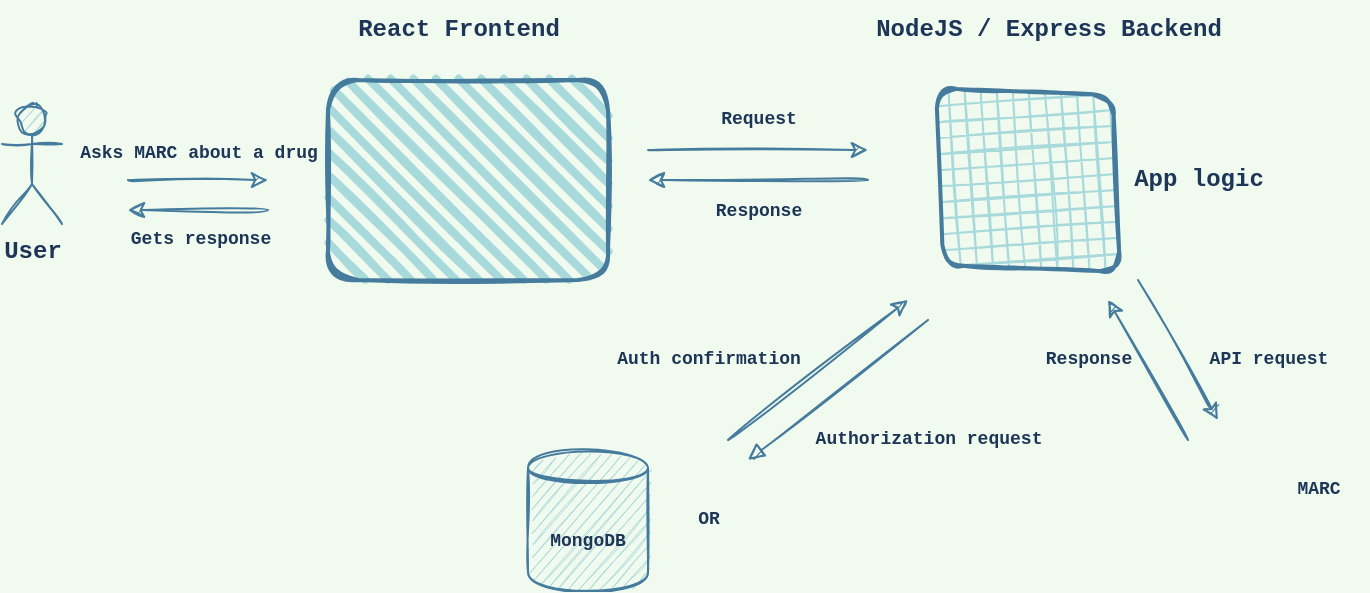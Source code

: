 <mxfile version="20.5.1" type="device"><diagram id="cbQBTeT854lzUu70lVpO" name="Page-1"><mxGraphModel dx="701" dy="426" grid="1" gridSize="10" guides="1" tooltips="1" connect="1" arrows="1" fold="1" page="1" pageScale="1" pageWidth="850" pageHeight="1100" background="#F1FAEE" math="0" shadow="0"><root><mxCell id="0"/><mxCell id="1" parent="0"/><mxCell id="fLAzrEEs_83CRucdA7oB-1" value="User" style="shape=umlActor;verticalLabelPosition=bottom;verticalAlign=top;html=1;outlineConnect=0;rounded=1;sketch=1;fontFamily=Courier New;fontStyle=1;fillColor=#A8DADC;strokeColor=#457B9D;fontColor=#1D3557;" vertex="1" parent="1"><mxGeometry x="47" y="162" width="30" height="60" as="geometry"/></mxCell><mxCell id="fLAzrEEs_83CRucdA7oB-2" value="" style="rounded=1;whiteSpace=wrap;html=1;strokeWidth=2;fillWeight=4;hachureGap=8;hachureAngle=45;fillColor=#A8DADC;sketch=1;fontFamily=Courier New;fontStyle=1;strokeColor=#457B9D;fontColor=#1D3557;" vertex="1" parent="1"><mxGeometry x="210" y="150" width="140" height="100" as="geometry"/></mxCell><mxCell id="fLAzrEEs_83CRucdA7oB-3" value="" style="endArrow=classic;html=1;rounded=1;sketch=1;curved=1;fontFamily=Courier New;fontStyle=1;labelBackgroundColor=#F1FAEE;strokeColor=#457B9D;fontColor=#1D3557;" edge="1" parent="1"><mxGeometry width="50" height="50" relative="1" as="geometry"><mxPoint x="110" y="200" as="sourcePoint"/><mxPoint x="180" y="200" as="targetPoint"/></mxGeometry></mxCell><mxCell id="fLAzrEEs_83CRucdA7oB-6" value="&lt;font style=&quot;font-size: 9px;&quot;&gt;Asks MARC about a drug&lt;/font&gt;" style="text;html=1;align=center;verticalAlign=middle;resizable=0;points=[];autosize=1;strokeColor=none;fillColor=none;rounded=1;sketch=1;fontFamily=Courier New;fontStyle=1;fontColor=#1D3557;" vertex="1" parent="1"><mxGeometry x="75" y="171" width="140" height="30" as="geometry"/></mxCell><mxCell id="fLAzrEEs_83CRucdA7oB-7" value="React Frontend" style="text;html=1;align=center;verticalAlign=middle;resizable=0;points=[];autosize=1;strokeColor=none;fillColor=none;rounded=1;sketch=1;fontFamily=Courier New;fontStyle=1;fontColor=#1D3557;" vertex="1" parent="1"><mxGeometry x="215" y="110" width="120" height="30" as="geometry"/></mxCell><mxCell id="fLAzrEEs_83CRucdA7oB-10" value="" style="rhombus;whiteSpace=wrap;html=1;strokeWidth=2;fillWeight=-1;hachureGap=8;fillStyle=cross-hatch;fillColor=#A8DADC;sketch=1;rotation=-45;direction=south;rounded=1;fontFamily=Courier New;fontStyle=1;strokeColor=#457B9D;fontColor=#1D3557;" vertex="1" parent="1"><mxGeometry x="500" y="135" width="120" height="130" as="geometry"/></mxCell><mxCell id="fLAzrEEs_83CRucdA7oB-11" value="NodeJS / Express Backend" style="text;html=1;align=center;verticalAlign=middle;resizable=0;points=[];autosize=1;strokeColor=none;fillColor=none;rounded=1;sketch=1;fontFamily=Courier New;fontStyle=1;fontColor=#1D3557;" vertex="1" parent="1"><mxGeometry x="470" y="110" width="200" height="30" as="geometry"/></mxCell><mxCell id="fLAzrEEs_83CRucdA7oB-12" value="App logic" style="text;html=1;align=center;verticalAlign=middle;resizable=0;points=[];autosize=1;strokeColor=none;fillColor=none;rounded=1;sketch=1;fontFamily=Courier New;fontStyle=1;fontColor=#1D3557;" vertex="1" parent="1"><mxGeometry x="600" y="185" width="90" height="30" as="geometry"/></mxCell><mxCell id="fLAzrEEs_83CRucdA7oB-14" value="" style="endArrow=classic;html=1;rounded=1;sketch=1;curved=1;fontFamily=Courier New;fontStyle=1;labelBackgroundColor=#F1FAEE;strokeColor=#457B9D;fontColor=#1D3557;" edge="1" parent="1"><mxGeometry width="50" height="50" relative="1" as="geometry"><mxPoint x="180" y="215" as="sourcePoint"/><mxPoint x="110" y="215" as="targetPoint"/></mxGeometry></mxCell><mxCell id="fLAzrEEs_83CRucdA7oB-15" value="&lt;font style=&quot;font-size: 9px;&quot;&gt;Gets response&lt;/font&gt;" style="text;html=1;align=center;verticalAlign=middle;resizable=0;points=[];autosize=1;strokeColor=none;fillColor=none;rounded=1;sketch=1;fontFamily=Courier New;fontStyle=1;fontColor=#1D3557;" vertex="1" parent="1"><mxGeometry x="101" y="214" width="90" height="30" as="geometry"/></mxCell><mxCell id="fLAzrEEs_83CRucdA7oB-18" value="" style="endArrow=classic;html=1;rounded=1;fontSize=9;sketch=1;curved=1;fontFamily=Courier New;fontStyle=1;labelBackgroundColor=#F1FAEE;strokeColor=#457B9D;fontColor=#1D3557;" edge="1" parent="1"><mxGeometry width="50" height="50" relative="1" as="geometry"><mxPoint x="370" y="185" as="sourcePoint"/><mxPoint x="480" y="185" as="targetPoint"/></mxGeometry></mxCell><mxCell id="fLAzrEEs_83CRucdA7oB-19" value="" style="endArrow=classic;html=1;rounded=1;fontSize=9;sketch=1;curved=1;fontFamily=Courier New;fontStyle=1;labelBackgroundColor=#F1FAEE;strokeColor=#457B9D;fontColor=#1D3557;" edge="1" parent="1"><mxGeometry width="50" height="50" relative="1" as="geometry"><mxPoint x="480" y="200" as="sourcePoint"/><mxPoint x="370" y="200" as="targetPoint"/></mxGeometry></mxCell><mxCell id="fLAzrEEs_83CRucdA7oB-20" value="Request" style="text;html=1;align=center;verticalAlign=middle;resizable=0;points=[];autosize=1;strokeColor=none;fillColor=none;fontSize=9;rounded=1;sketch=1;fontFamily=Courier New;fontStyle=1;fontColor=#1D3557;" vertex="1" parent="1"><mxGeometry x="395" y="160" width="60" height="20" as="geometry"/></mxCell><mxCell id="fLAzrEEs_83CRucdA7oB-21" value="Response" style="text;html=1;align=center;verticalAlign=middle;resizable=0;points=[];autosize=1;strokeColor=none;fillColor=none;fontSize=9;rounded=1;sketch=1;fontFamily=Courier New;fontStyle=1;fontColor=#1D3557;" vertex="1" parent="1"><mxGeometry x="390" y="206" width="70" height="20" as="geometry"/></mxCell><mxCell id="fLAzrEEs_83CRucdA7oB-22" value="" style="endArrow=classic;html=1;rounded=1;fontSize=9;sketch=1;curved=1;fontFamily=Courier New;fontStyle=1;labelBackgroundColor=#F1FAEE;strokeColor=#457B9D;fontColor=#1D3557;" edge="1" parent="1"><mxGeometry width="50" height="50" relative="1" as="geometry"><mxPoint x="410" y="330" as="sourcePoint"/><mxPoint x="500" y="260" as="targetPoint"/></mxGeometry></mxCell><mxCell id="fLAzrEEs_83CRucdA7oB-23" value="" style="endArrow=none;html=1;rounded=1;fontSize=9;endFill=0;startArrow=block;startFill=1;sketch=1;curved=1;fontFamily=Courier New;fontStyle=1;labelBackgroundColor=#F1FAEE;strokeColor=#457B9D;fontColor=#1D3557;" edge="1" parent="1"><mxGeometry width="50" height="50" relative="1" as="geometry"><mxPoint x="420" y="340" as="sourcePoint"/><mxPoint x="510" y="270" as="targetPoint"/></mxGeometry></mxCell><mxCell id="fLAzrEEs_83CRucdA7oB-24" value="Authorization request" style="text;html=1;align=center;verticalAlign=middle;resizable=0;points=[];autosize=1;strokeColor=none;fillColor=none;fontSize=9;rounded=1;sketch=1;fontFamily=Courier New;fontStyle=1;fontColor=#1D3557;" vertex="1" parent="1"><mxGeometry x="440" y="320" width="140" height="20" as="geometry"/></mxCell><mxCell id="fLAzrEEs_83CRucdA7oB-25" value="Auth confirmation" style="text;html=1;align=center;verticalAlign=middle;resizable=0;points=[];autosize=1;strokeColor=none;fillColor=none;fontSize=9;rounded=1;sketch=1;fontFamily=Courier New;fontStyle=1;fontColor=#1D3557;" vertex="1" parent="1"><mxGeometry x="340" y="280" width="120" height="20" as="geometry"/></mxCell><mxCell id="fLAzrEEs_83CRucdA7oB-26" value="MongoDB" style="shape=datastore;whiteSpace=wrap;html=1;fontSize=9;rounded=1;sketch=1;fontFamily=Courier New;fontStyle=1;fillColor=#A8DADC;strokeColor=#457B9D;fontColor=#1D3557;" vertex="1" parent="1"><mxGeometry x="310" y="335" width="60" height="70" as="geometry"/></mxCell><mxCell id="fLAzrEEs_83CRucdA7oB-27" value="OR" style="text;html=1;align=center;verticalAlign=middle;resizable=0;points=[];autosize=1;strokeColor=none;fillColor=none;fontSize=9;rounded=1;sketch=1;fontFamily=Courier New;fontStyle=1;fontColor=#1D3557;" vertex="1" parent="1"><mxGeometry x="385" y="360" width="30" height="20" as="geometry"/></mxCell><mxCell id="fLAzrEEs_83CRucdA7oB-28" value="" style="shape=image;verticalLabelPosition=bottom;labelBackgroundColor=#F1FAEE;verticalAlign=top;aspect=fixed;imageAspect=0;image=https://1000logos.net/wp-content/uploads/2021/05/GitHub-logo.png;rounded=1;sketch=1;fontFamily=Courier New;fontStyle=1;fillColor=#A8DADC;strokeColor=#457B9D;fontColor=#1D3557;" vertex="1" parent="1"><mxGeometry x="410" y="344.64" width="90" height="50.71" as="geometry"/></mxCell><mxCell id="fLAzrEEs_83CRucdA7oB-29" value="" style="endArrow=classic;html=1;rounded=1;fontSize=9;sketch=1;curved=1;fontFamily=Courier New;fontStyle=1;labelBackgroundColor=#F1FAEE;strokeColor=#457B9D;fontColor=#1D3557;" edge="1" parent="1"><mxGeometry width="50" height="50" relative="1" as="geometry"><mxPoint x="640" y="330" as="sourcePoint"/><mxPoint x="600" y="260" as="targetPoint"/></mxGeometry></mxCell><mxCell id="fLAzrEEs_83CRucdA7oB-31" value="" style="endArrow=none;html=1;rounded=1;fontSize=9;startArrow=classic;startFill=1;endFill=0;sketch=1;curved=1;fontFamily=Courier New;fontStyle=1;labelBackgroundColor=#F1FAEE;strokeColor=#457B9D;fontColor=#1D3557;" edge="1" parent="1"><mxGeometry width="50" height="50" relative="1" as="geometry"><mxPoint x="655" y="320" as="sourcePoint"/><mxPoint x="615" y="250" as="targetPoint"/></mxGeometry></mxCell><mxCell id="fLAzrEEs_83CRucdA7oB-32" value="API request" style="text;html=1;align=center;verticalAlign=middle;resizable=0;points=[];autosize=1;strokeColor=none;fillColor=none;fontSize=9;rounded=1;sketch=1;fontFamily=Courier New;fontStyle=1;fontColor=#1D3557;" vertex="1" parent="1"><mxGeometry x="640" y="280" width="80" height="20" as="geometry"/></mxCell><mxCell id="fLAzrEEs_83CRucdA7oB-33" value="Response" style="text;html=1;align=center;verticalAlign=middle;resizable=0;points=[];autosize=1;strokeColor=none;fillColor=none;fontSize=9;rounded=1;sketch=1;fontFamily=Courier New;fontStyle=1;fontColor=#1D3557;" vertex="1" parent="1"><mxGeometry x="555" y="280" width="70" height="20" as="geometry"/></mxCell><mxCell id="fLAzrEEs_83CRucdA7oB-35" value="&lt;div&gt;MARC&lt;/div&gt;" style="text;html=1;align=center;verticalAlign=middle;resizable=0;points=[];autosize=1;strokeColor=none;fillColor=none;fontSize=9;rounded=1;sketch=1;shadow=0;fontFamily=Courier New;fontStyle=1;fontColor=#1D3557;" vertex="1" parent="1"><mxGeometry x="680" y="344.64" width="50" height="20" as="geometry"/></mxCell><mxCell id="fLAzrEEs_83CRucdA7oB-37" value="" style="shape=image;verticalLabelPosition=bottom;labelBackgroundColor=#F1FAEE;verticalAlign=top;aspect=fixed;imageAspect=0;image=https://upload.wikimedia.org/wikipedia/commons/thumb/c/c9/OpenAI_Logo_%282%29.svg/2560px-OpenAI_Logo_%282%29.svg.png;rounded=1;sketch=1;fontFamily=Courier New;fontStyle=1;fillColor=#A8DADC;strokeColor=#457B9D;fontColor=#1D3557;" vertex="1" parent="1"><mxGeometry x="620.0" y="335.35" width="86.67" height="60" as="geometry"/></mxCell></root></mxGraphModel></diagram></mxfile>